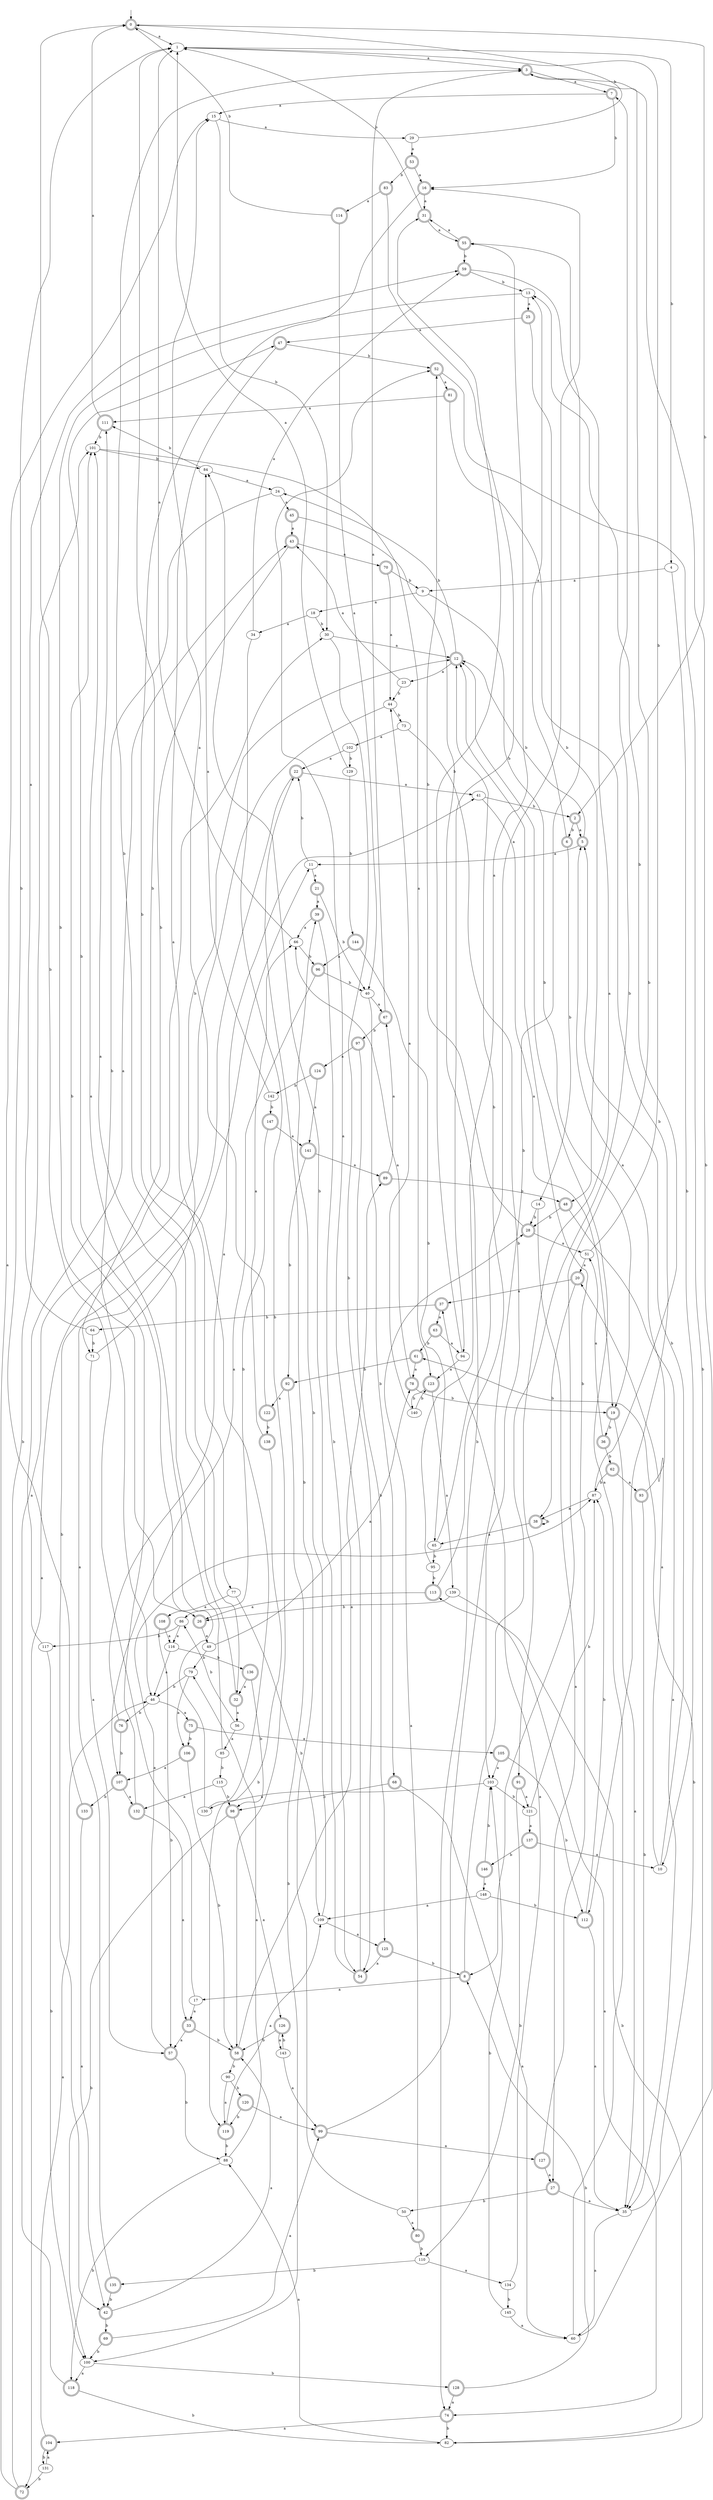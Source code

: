 digraph RandomDFA {
  __start0 [label="", shape=none];
  __start0 -> 0 [label=""];
  0 [shape=circle] [shape=doublecircle]
  0 -> 1 [label="a"]
  0 -> 2 [label="b"]
  1
  1 -> 3 [label="a"]
  1 -> 4 [label="b"]
  2 [shape=doublecircle]
  2 -> 5 [label="a"]
  2 -> 6 [label="b"]
  3 [shape=doublecircle]
  3 -> 7 [label="a"]
  3 -> 8 [label="b"]
  4
  4 -> 9 [label="a"]
  4 -> 10 [label="b"]
  5 [shape=doublecircle]
  5 -> 11 [label="a"]
  5 -> 12 [label="b"]
  6 [shape=doublecircle]
  6 -> 13 [label="a"]
  6 -> 14 [label="b"]
  7 [shape=doublecircle]
  7 -> 15 [label="a"]
  7 -> 16 [label="b"]
  8 [shape=doublecircle]
  8 -> 17 [label="a"]
  8 -> 7 [label="b"]
  9
  9 -> 18 [label="a"]
  9 -> 19 [label="b"]
  10
  10 -> 20 [label="a"]
  10 -> 5 [label="b"]
  11
  11 -> 21 [label="a"]
  11 -> 22 [label="b"]
  12 [shape=doublecircle]
  12 -> 23 [label="a"]
  12 -> 24 [label="b"]
  13
  13 -> 25 [label="a"]
  13 -> 26 [label="b"]
  14
  14 -> 27 [label="a"]
  14 -> 28 [label="b"]
  15
  15 -> 29 [label="a"]
  15 -> 30 [label="b"]
  16 [shape=doublecircle]
  16 -> 31 [label="a"]
  16 -> 32 [label="b"]
  17
  17 -> 33 [label="a"]
  17 -> 0 [label="b"]
  18
  18 -> 34 [label="a"]
  18 -> 30 [label="b"]
  19 [shape=doublecircle]
  19 -> 35 [label="a"]
  19 -> 36 [label="b"]
  20 [shape=doublecircle]
  20 -> 37 [label="a"]
  20 -> 38 [label="b"]
  21 [shape=doublecircle]
  21 -> 39 [label="a"]
  21 -> 40 [label="b"]
  22 [shape=doublecircle]
  22 -> 41 [label="a"]
  22 -> 42 [label="b"]
  23
  23 -> 43 [label="a"]
  23 -> 44 [label="b"]
  24
  24 -> 45 [label="a"]
  24 -> 46 [label="b"]
  25 [shape=doublecircle]
  25 -> 47 [label="a"]
  25 -> 48 [label="b"]
  26 [shape=doublecircle]
  26 -> 49 [label="a"]
  26 -> 47 [label="b"]
  27 [shape=doublecircle]
  27 -> 35 [label="a"]
  27 -> 50 [label="b"]
  28 [shape=doublecircle]
  28 -> 51 [label="a"]
  28 -> 52 [label="b"]
  29
  29 -> 53 [label="a"]
  29 -> 0 [label="b"]
  30
  30 -> 12 [label="a"]
  30 -> 54 [label="b"]
  31 [shape=doublecircle]
  31 -> 55 [label="a"]
  31 -> 1 [label="b"]
  32 [shape=doublecircle]
  32 -> 56 [label="a"]
  32 -> 3 [label="b"]
  33 [shape=doublecircle]
  33 -> 57 [label="a"]
  33 -> 58 [label="b"]
  34
  34 -> 59 [label="a"]
  34 -> 58 [label="b"]
  35
  35 -> 60 [label="a"]
  35 -> 61 [label="b"]
  36 [shape=doublecircle]
  36 -> 51 [label="a"]
  36 -> 62 [label="b"]
  37 [shape=doublecircle]
  37 -> 63 [label="a"]
  37 -> 64 [label="b"]
  38 [shape=doublecircle]
  38 -> 65 [label="a"]
  38 -> 38 [label="b"]
  39 [shape=doublecircle]
  39 -> 66 [label="a"]
  39 -> 54 [label="b"]
  40
  40 -> 67 [label="a"]
  40 -> 68 [label="b"]
  41
  41 -> 19 [label="a"]
  41 -> 2 [label="b"]
  42 [shape=doublecircle]
  42 -> 58 [label="a"]
  42 -> 69 [label="b"]
  43 [shape=doublecircle]
  43 -> 70 [label="a"]
  43 -> 71 [label="b"]
  44
  44 -> 72 [label="a"]
  44 -> 73 [label="b"]
  45 [shape=doublecircle]
  45 -> 43 [label="a"]
  45 -> 74 [label="b"]
  46
  46 -> 75 [label="a"]
  46 -> 76 [label="b"]
  47 [shape=doublecircle]
  47 -> 77 [label="a"]
  47 -> 52 [label="b"]
  48 [shape=doublecircle]
  48 -> 35 [label="a"]
  48 -> 28 [label="b"]
  49
  49 -> 78 [label="a"]
  49 -> 79 [label="b"]
  50
  50 -> 80 [label="a"]
  50 -> 22 [label="b"]
  51
  51 -> 20 [label="a"]
  51 -> 1 [label="b"]
  52 [shape=doublecircle]
  52 -> 81 [label="a"]
  52 -> 82 [label="b"]
  53 [shape=doublecircle]
  53 -> 16 [label="a"]
  53 -> 83 [label="b"]
  54 [shape=doublecircle]
  54 -> 52 [label="a"]
  54 -> 84 [label="b"]
  55 [shape=doublecircle]
  55 -> 31 [label="a"]
  55 -> 59 [label="b"]
  56
  56 -> 85 [label="a"]
  56 -> 86 [label="b"]
  57 [shape=doublecircle]
  57 -> 87 [label="a"]
  57 -> 88 [label="b"]
  58 [shape=doublecircle]
  58 -> 89 [label="a"]
  58 -> 90 [label="b"]
  59 [shape=doublecircle]
  59 -> 91 [label="a"]
  59 -> 13 [label="b"]
  60
  60 -> 12 [label="a"]
  60 -> 3 [label="b"]
  61 [shape=doublecircle]
  61 -> 78 [label="a"]
  61 -> 92 [label="b"]
  62 [shape=doublecircle]
  62 -> 93 [label="a"]
  62 -> 87 [label="b"]
  63 [shape=doublecircle]
  63 -> 94 [label="a"]
  63 -> 61 [label="b"]
  64
  64 -> 59 [label="a"]
  64 -> 71 [label="b"]
  65
  65 -> 16 [label="a"]
  65 -> 95 [label="b"]
  66
  66 -> 1 [label="a"]
  66 -> 96 [label="b"]
  67 [shape=doublecircle]
  67 -> 3 [label="a"]
  67 -> 97 [label="b"]
  68 [shape=doublecircle]
  68 -> 60 [label="a"]
  68 -> 98 [label="b"]
  69 [shape=doublecircle]
  69 -> 99 [label="a"]
  69 -> 100 [label="b"]
  70 [shape=doublecircle]
  70 -> 44 [label="a"]
  70 -> 9 [label="b"]
  71
  71 -> 57 [label="a"]
  71 -> 12 [label="b"]
  72 [shape=doublecircle]
  72 -> 15 [label="a"]
  72 -> 101 [label="b"]
  73
  73 -> 102 [label="a"]
  73 -> 103 [label="b"]
  74 [shape=doublecircle]
  74 -> 104 [label="a"]
  74 -> 82 [label="b"]
  75 [shape=doublecircle]
  75 -> 105 [label="a"]
  75 -> 106 [label="b"]
  76 [shape=doublecircle]
  76 -> 41 [label="a"]
  76 -> 107 [label="b"]
  77
  77 -> 108 [label="a"]
  77 -> 109 [label="b"]
  78 [shape=doublecircle]
  78 -> 66 [label="a"]
  78 -> 19 [label="b"]
  79
  79 -> 106 [label="a"]
  79 -> 46 [label="b"]
  80 [shape=doublecircle]
  80 -> 28 [label="a"]
  80 -> 110 [label="b"]
  81 [shape=doublecircle]
  81 -> 111 [label="a"]
  81 -> 112 [label="b"]
  82
  82 -> 88 [label="a"]
  82 -> 113 [label="b"]
  83 [shape=doublecircle]
  83 -> 114 [label="a"]
  83 -> 94 [label="b"]
  84
  84 -> 24 [label="a"]
  84 -> 111 [label="b"]
  85
  85 -> 111 [label="a"]
  85 -> 115 [label="b"]
  86
  86 -> 116 [label="a"]
  86 -> 117 [label="b"]
  87
  87 -> 38 [label="a"]
  87 -> 13 [label="b"]
  88
  88 -> 79 [label="a"]
  88 -> 118 [label="b"]
  89 [shape=doublecircle]
  89 -> 67 [label="a"]
  89 -> 48 [label="b"]
  90
  90 -> 119 [label="a"]
  90 -> 120 [label="b"]
  91 [shape=doublecircle]
  91 -> 121 [label="a"]
  91 -> 110 [label="b"]
  92 [shape=doublecircle]
  92 -> 122 [label="a"]
  92 -> 100 [label="b"]
  93 [shape=doublecircle]
  93 -> 5 [label="a"]
  93 -> 35 [label="b"]
  94
  94 -> 123 [label="a"]
  94 -> 31 [label="b"]
  95
  95 -> 55 [label="a"]
  95 -> 113 [label="b"]
  96 [shape=doublecircle]
  96 -> 107 [label="a"]
  96 -> 40 [label="b"]
  97 [shape=doublecircle]
  97 -> 124 [label="a"]
  97 -> 125 [label="b"]
  98 [shape=doublecircle]
  98 -> 126 [label="a"]
  98 -> 100 [label="b"]
  99 [shape=doublecircle]
  99 -> 127 [label="a"]
  99 -> 55 [label="b"]
  100
  100 -> 118 [label="a"]
  100 -> 128 [label="b"]
  101
  101 -> 123 [label="a"]
  101 -> 84 [label="b"]
  102
  102 -> 22 [label="a"]
  102 -> 129 [label="b"]
  103
  103 -> 130 [label="a"]
  103 -> 121 [label="b"]
  104 [shape=doublecircle]
  104 -> 46 [label="a"]
  104 -> 131 [label="b"]
  105 [shape=doublecircle]
  105 -> 103 [label="a"]
  105 -> 112 [label="b"]
  106 [shape=doublecircle]
  106 -> 107 [label="a"]
  106 -> 58 [label="b"]
  107 [shape=doublecircle]
  107 -> 132 [label="a"]
  107 -> 133 [label="b"]
  108 [shape=doublecircle]
  108 -> 116 [label="a"]
  108 -> 57 [label="b"]
  109
  109 -> 125 [label="a"]
  109 -> 39 [label="b"]
  110
  110 -> 134 [label="a"]
  110 -> 135 [label="b"]
  111 [shape=doublecircle]
  111 -> 0 [label="a"]
  111 -> 101 [label="b"]
  112 [shape=doublecircle]
  112 -> 35 [label="a"]
  112 -> 87 [label="b"]
  113 [shape=doublecircle]
  113 -> 26 [label="a"]
  113 -> 12 [label="b"]
  114 [shape=doublecircle]
  114 -> 40 [label="a"]
  114 -> 0 [label="b"]
  115
  115 -> 132 [label="a"]
  115 -> 98 [label="b"]
  116
  116 -> 46 [label="a"]
  116 -> 136 [label="b"]
  117
  117 -> 43 [label="a"]
  117 -> 100 [label="b"]
  118 [shape=doublecircle]
  118 -> 30 [label="a"]
  118 -> 82 [label="b"]
  119 [shape=doublecircle]
  119 -> 109 [label="a"]
  119 -> 88 [label="b"]
  120 [shape=doublecircle]
  120 -> 99 [label="a"]
  120 -> 119 [label="b"]
  121
  121 -> 137 [label="a"]
  121 -> 87 [label="b"]
  122 [shape=doublecircle]
  122 -> 15 [label="a"]
  122 -> 138 [label="b"]
  123 [shape=doublecircle]
  123 -> 139 [label="a"]
  123 -> 140 [label="b"]
  124 [shape=doublecircle]
  124 -> 141 [label="a"]
  124 -> 142 [label="b"]
  125 [shape=doublecircle]
  125 -> 54 [label="a"]
  125 -> 8 [label="b"]
  126 [shape=doublecircle]
  126 -> 143 [label="a"]
  126 -> 58 [label="b"]
  127 [shape=doublecircle]
  127 -> 27 [label="a"]
  127 -> 12 [label="b"]
  128 [shape=doublecircle]
  128 -> 74 [label="a"]
  128 -> 8 [label="b"]
  129
  129 -> 1 [label="a"]
  129 -> 144 [label="b"]
  130
  130 -> 101 [label="a"]
  130 -> 1 [label="b"]
  131
  131 -> 104 [label="a"]
  131 -> 72 [label="b"]
  132 [shape=doublecircle]
  132 -> 33 [label="a"]
  132 -> 101 [label="b"]
  133 [shape=doublecircle]
  133 -> 42 [label="a"]
  133 -> 1 [label="b"]
  134
  134 -> 37 [label="a"]
  134 -> 145 [label="b"]
  135 [shape=doublecircle]
  135 -> 11 [label="a"]
  135 -> 42 [label="b"]
  136 [shape=doublecircle]
  136 -> 32 [label="a"]
  136 -> 98 [label="b"]
  137 [shape=doublecircle]
  137 -> 10 [label="a"]
  137 -> 146 [label="b"]
  138 [shape=doublecircle]
  138 -> 66 [label="a"]
  138 -> 119 [label="b"]
  139
  139 -> 74 [label="a"]
  139 -> 26 [label="b"]
  140
  140 -> 44 [label="a"]
  140 -> 123 [label="b"]
  141 [shape=doublecircle]
  141 -> 89 [label="a"]
  141 -> 92 [label="b"]
  142
  142 -> 84 [label="a"]
  142 -> 147 [label="b"]
  143
  143 -> 99 [label="a"]
  143 -> 126 [label="b"]
  144 [shape=doublecircle]
  144 -> 96 [label="a"]
  144 -> 65 [label="b"]
  145
  145 -> 60 [label="a"]
  145 -> 103 [label="b"]
  146 [shape=doublecircle]
  146 -> 148 [label="a"]
  146 -> 103 [label="b"]
  147 [shape=doublecircle]
  147 -> 141 [label="a"]
  147 -> 86 [label="b"]
  148
  148 -> 109 [label="a"]
  148 -> 112 [label="b"]
}
